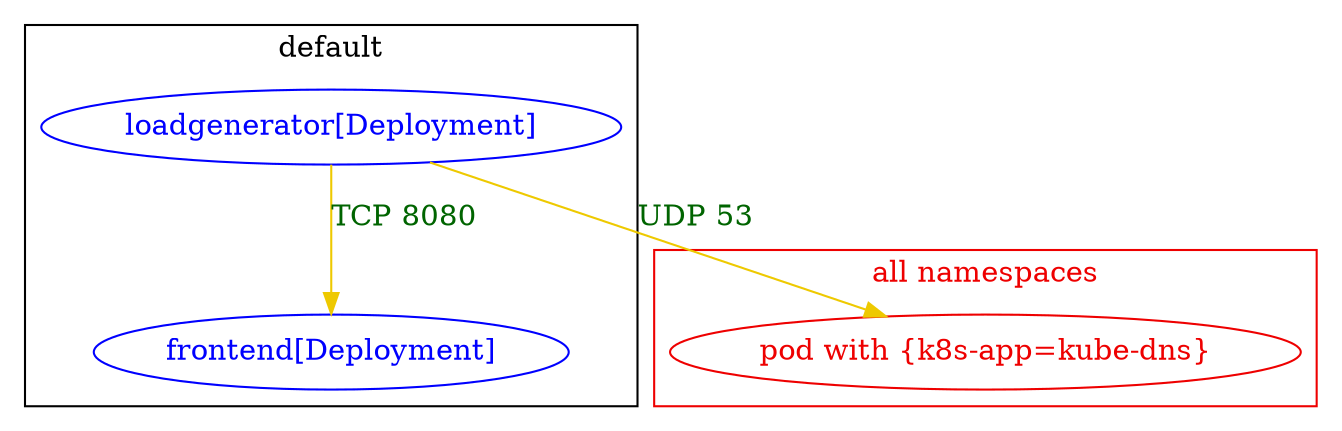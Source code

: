 digraph {
	subgraph "cluster_default" {
		color="black"
		fontcolor="black"
		"default/frontend[Deployment]" [label="frontend[Deployment]" color="blue" fontcolor="blue"]
		"default/loadgenerator[Deployment]" [label="loadgenerator[Deployment]" color="blue" fontcolor="blue"]
		label="default"
	}
	subgraph "cluster_all namespaces" {
		color="red2"
		fontcolor="red2"
		"pod with {k8s-app=kube-dns}_in_all namespaces" [label="pod with {k8s-app=kube-dns}" color="red2" fontcolor="red2"]
		label="all namespaces"
	}
	"default/loadgenerator[Deployment]" -> "default/frontend[Deployment]" [label="TCP 8080" color="gold2" fontcolor="darkgreen"]
	"default/loadgenerator[Deployment]" -> "pod with {k8s-app=kube-dns}_in_all namespaces" [label="UDP 53" color="gold2" fontcolor="darkgreen"]
}
